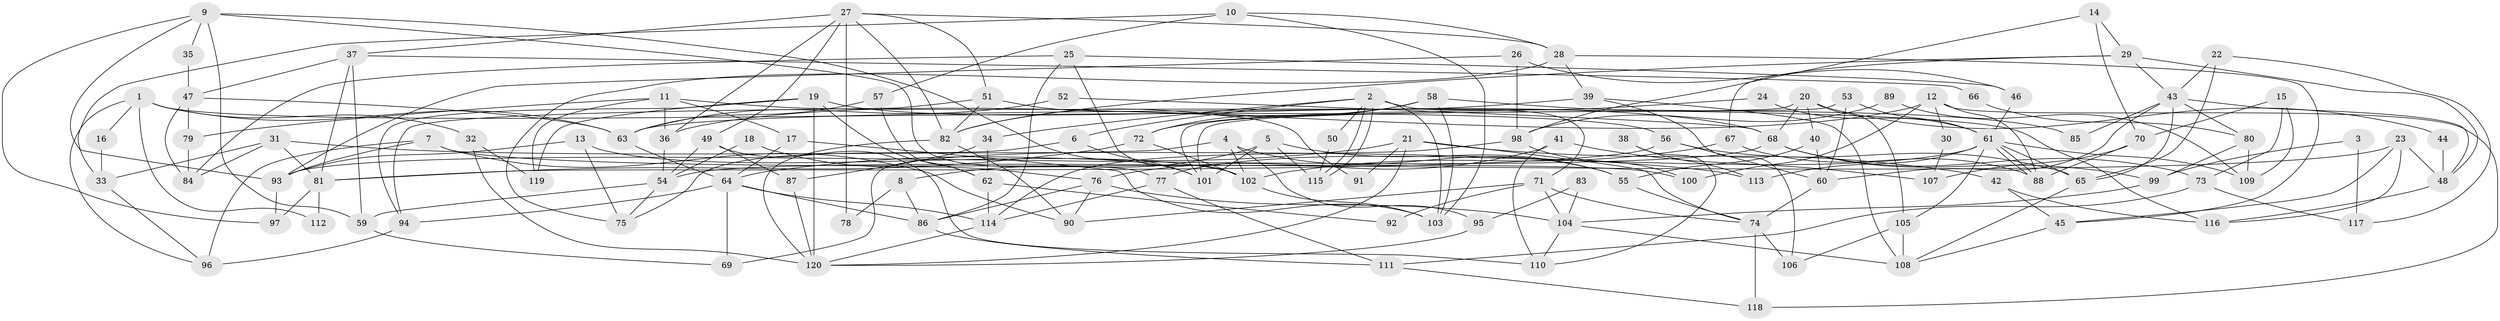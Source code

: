 // Generated by graph-tools (version 1.1) at 2025/02/03/09/25 03:02:06]
// undirected, 120 vertices, 240 edges
graph export_dot {
graph [start="1"]
  node [color=gray90,style=filled];
  1;
  2;
  3;
  4;
  5;
  6;
  7;
  8;
  9;
  10;
  11;
  12;
  13;
  14;
  15;
  16;
  17;
  18;
  19;
  20;
  21;
  22;
  23;
  24;
  25;
  26;
  27;
  28;
  29;
  30;
  31;
  32;
  33;
  34;
  35;
  36;
  37;
  38;
  39;
  40;
  41;
  42;
  43;
  44;
  45;
  46;
  47;
  48;
  49;
  50;
  51;
  52;
  53;
  54;
  55;
  56;
  57;
  58;
  59;
  60;
  61;
  62;
  63;
  64;
  65;
  66;
  67;
  68;
  69;
  70;
  71;
  72;
  73;
  74;
  75;
  76;
  77;
  78;
  79;
  80;
  81;
  82;
  83;
  84;
  85;
  86;
  87;
  88;
  89;
  90;
  91;
  92;
  93;
  94;
  95;
  96;
  97;
  98;
  99;
  100;
  101;
  102;
  103;
  104;
  105;
  106;
  107;
  108;
  109;
  110;
  111;
  112;
  113;
  114;
  115;
  116;
  117;
  118;
  119;
  120;
  1 -- 63;
  1 -- 96;
  1 -- 16;
  1 -- 32;
  1 -- 56;
  1 -- 112;
  2 -- 115;
  2 -- 115;
  2 -- 71;
  2 -- 6;
  2 -- 34;
  2 -- 50;
  2 -- 103;
  3 -- 99;
  3 -- 117;
  4 -- 55;
  4 -- 102;
  4 -- 69;
  4 -- 95;
  5 -- 101;
  5 -- 55;
  5 -- 8;
  5 -- 115;
  6 -- 75;
  6 -- 101;
  7 -- 93;
  7 -- 100;
  7 -- 90;
  7 -- 96;
  8 -- 86;
  8 -- 78;
  9 -- 93;
  9 -- 77;
  9 -- 35;
  9 -- 59;
  9 -- 97;
  9 -- 101;
  10 -- 57;
  10 -- 28;
  10 -- 33;
  10 -- 103;
  11 -- 79;
  11 -- 116;
  11 -- 17;
  11 -- 36;
  11 -- 119;
  12 -- 36;
  12 -- 88;
  12 -- 30;
  12 -- 100;
  12 -- 118;
  13 -- 75;
  13 -- 102;
  13 -- 93;
  14 -- 29;
  14 -- 98;
  14 -- 70;
  15 -- 109;
  15 -- 70;
  15 -- 73;
  16 -- 33;
  17 -- 103;
  17 -- 64;
  18 -- 54;
  18 -- 76;
  19 -- 68;
  19 -- 120;
  19 -- 62;
  19 -- 94;
  19 -- 119;
  20 -- 105;
  20 -- 101;
  20 -- 40;
  20 -- 44;
  20 -- 68;
  21 -- 120;
  21 -- 64;
  21 -- 42;
  21 -- 74;
  21 -- 91;
  22 -- 43;
  22 -- 65;
  22 -- 117;
  23 -- 48;
  23 -- 54;
  23 -- 45;
  23 -- 116;
  24 -- 72;
  24 -- 61;
  25 -- 84;
  25 -- 86;
  25 -- 46;
  25 -- 102;
  26 -- 46;
  26 -- 93;
  26 -- 98;
  27 -- 51;
  27 -- 49;
  27 -- 28;
  27 -- 36;
  27 -- 37;
  27 -- 78;
  27 -- 82;
  28 -- 39;
  28 -- 45;
  28 -- 75;
  29 -- 43;
  29 -- 82;
  29 -- 48;
  29 -- 67;
  30 -- 107;
  31 -- 33;
  31 -- 81;
  31 -- 84;
  31 -- 113;
  32 -- 119;
  32 -- 120;
  33 -- 96;
  34 -- 62;
  34 -- 87;
  35 -- 47;
  36 -- 54;
  37 -- 81;
  37 -- 47;
  37 -- 59;
  37 -- 66;
  38 -- 110;
  38 -- 113;
  39 -- 106;
  39 -- 108;
  39 -- 63;
  40 -- 60;
  40 -- 55;
  41 -- 76;
  41 -- 110;
  41 -- 107;
  42 -- 45;
  42 -- 116;
  43 -- 60;
  43 -- 48;
  43 -- 65;
  43 -- 80;
  43 -- 85;
  44 -- 48;
  45 -- 108;
  46 -- 61;
  47 -- 63;
  47 -- 79;
  47 -- 84;
  48 -- 116;
  49 -- 54;
  49 -- 87;
  49 -- 110;
  50 -- 115;
  51 -- 82;
  51 -- 94;
  51 -- 91;
  52 -- 68;
  52 -- 63;
  53 -- 61;
  53 -- 101;
  53 -- 60;
  54 -- 59;
  54 -- 75;
  55 -- 74;
  56 -- 81;
  56 -- 60;
  56 -- 65;
  57 -- 63;
  57 -- 62;
  58 -- 103;
  58 -- 82;
  58 -- 72;
  58 -- 85;
  59 -- 69;
  60 -- 74;
  61 -- 65;
  61 -- 88;
  61 -- 88;
  61 -- 77;
  61 -- 105;
  61 -- 109;
  61 -- 113;
  62 -- 114;
  62 -- 92;
  63 -- 64;
  64 -- 69;
  64 -- 86;
  64 -- 94;
  64 -- 114;
  65 -- 108;
  66 -- 80;
  67 -- 102;
  67 -- 88;
  68 -- 73;
  68 -- 93;
  68 -- 99;
  70 -- 88;
  70 -- 107;
  71 -- 104;
  71 -- 74;
  71 -- 90;
  71 -- 92;
  72 -- 102;
  72 -- 81;
  73 -- 111;
  73 -- 117;
  74 -- 106;
  74 -- 118;
  76 -- 90;
  76 -- 86;
  76 -- 104;
  77 -- 114;
  77 -- 111;
  79 -- 84;
  80 -- 99;
  80 -- 109;
  81 -- 97;
  81 -- 112;
  82 -- 90;
  82 -- 120;
  83 -- 95;
  83 -- 104;
  86 -- 111;
  87 -- 120;
  89 -- 109;
  89 -- 98;
  93 -- 97;
  94 -- 96;
  95 -- 120;
  98 -- 114;
  98 -- 100;
  99 -- 104;
  102 -- 103;
  104 -- 108;
  104 -- 110;
  105 -- 108;
  105 -- 106;
  111 -- 118;
  114 -- 120;
}
